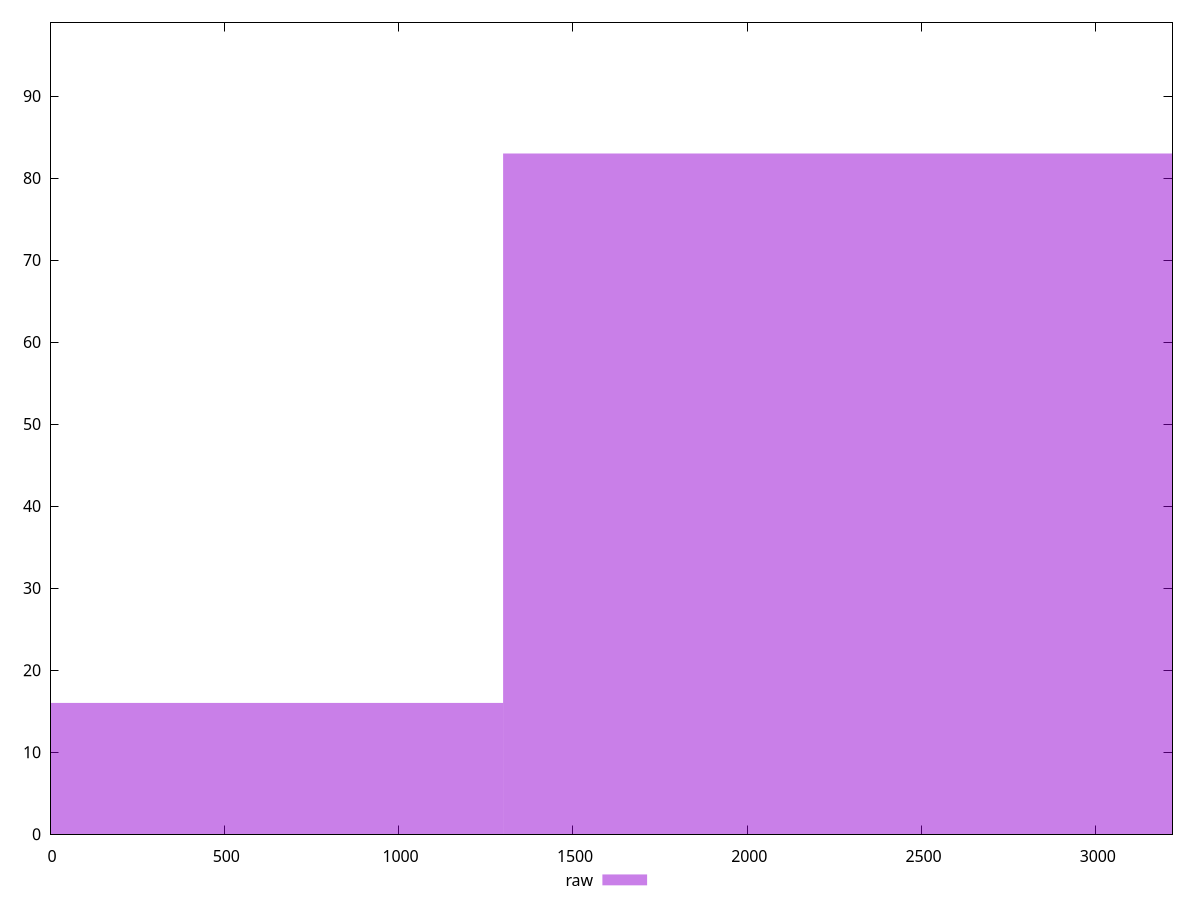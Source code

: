 reset

$raw <<EOF
2599.5411098857408 83
0 16
EOF

set key outside below
set boxwidth 2599.5411098857408
set xrange [0:3220]
set yrange [0:99]
set trange [0:99]
set style fill transparent solid 0.5 noborder
set terminal svg size 640, 490 enhanced background rgb 'white'
set output "reports/report_00027_2021-02-24T12-40-31.850Z/unused-javascript/samples/card/raw/histogram.svg"

plot $raw title "raw" with boxes

reset
